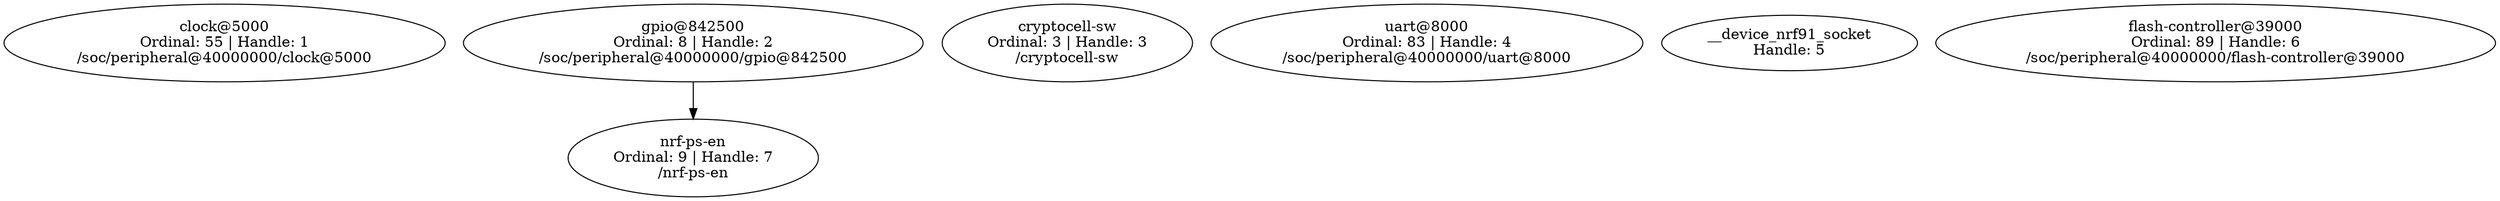 // /workdir/project/build_circuitdojo_feather_nrf9160_ns/zephyr/zephyr_pre0.elf
digraph "Device dependency graph" {
	55 [label="clock@5000\nOrdinal: 55 | Handle: 1\n/soc/peripheral@40000000/clock@5000"]
	8 [label="gpio@842500\nOrdinal: 8 | Handle: 2\n/soc/peripheral@40000000/gpio@842500"]
	3 [label="cryptocell-sw\nOrdinal: 3 | Handle: 3\n/cryptocell-sw"]
	83 [label="uart@8000\nOrdinal: 83 | Handle: 4\n/soc/peripheral@40000000/uart@8000"]
	0 [label="__device_nrf91_socket\nHandle: 5"]
	89 [label="flash-controller@39000\nOrdinal: 89 | Handle: 6\n/soc/peripheral@40000000/flash-controller@39000"]
	9 [label="nrf-ps-en\nOrdinal: 9 | Handle: 7\n/nrf-ps-en"]
	8 -> 9
}
